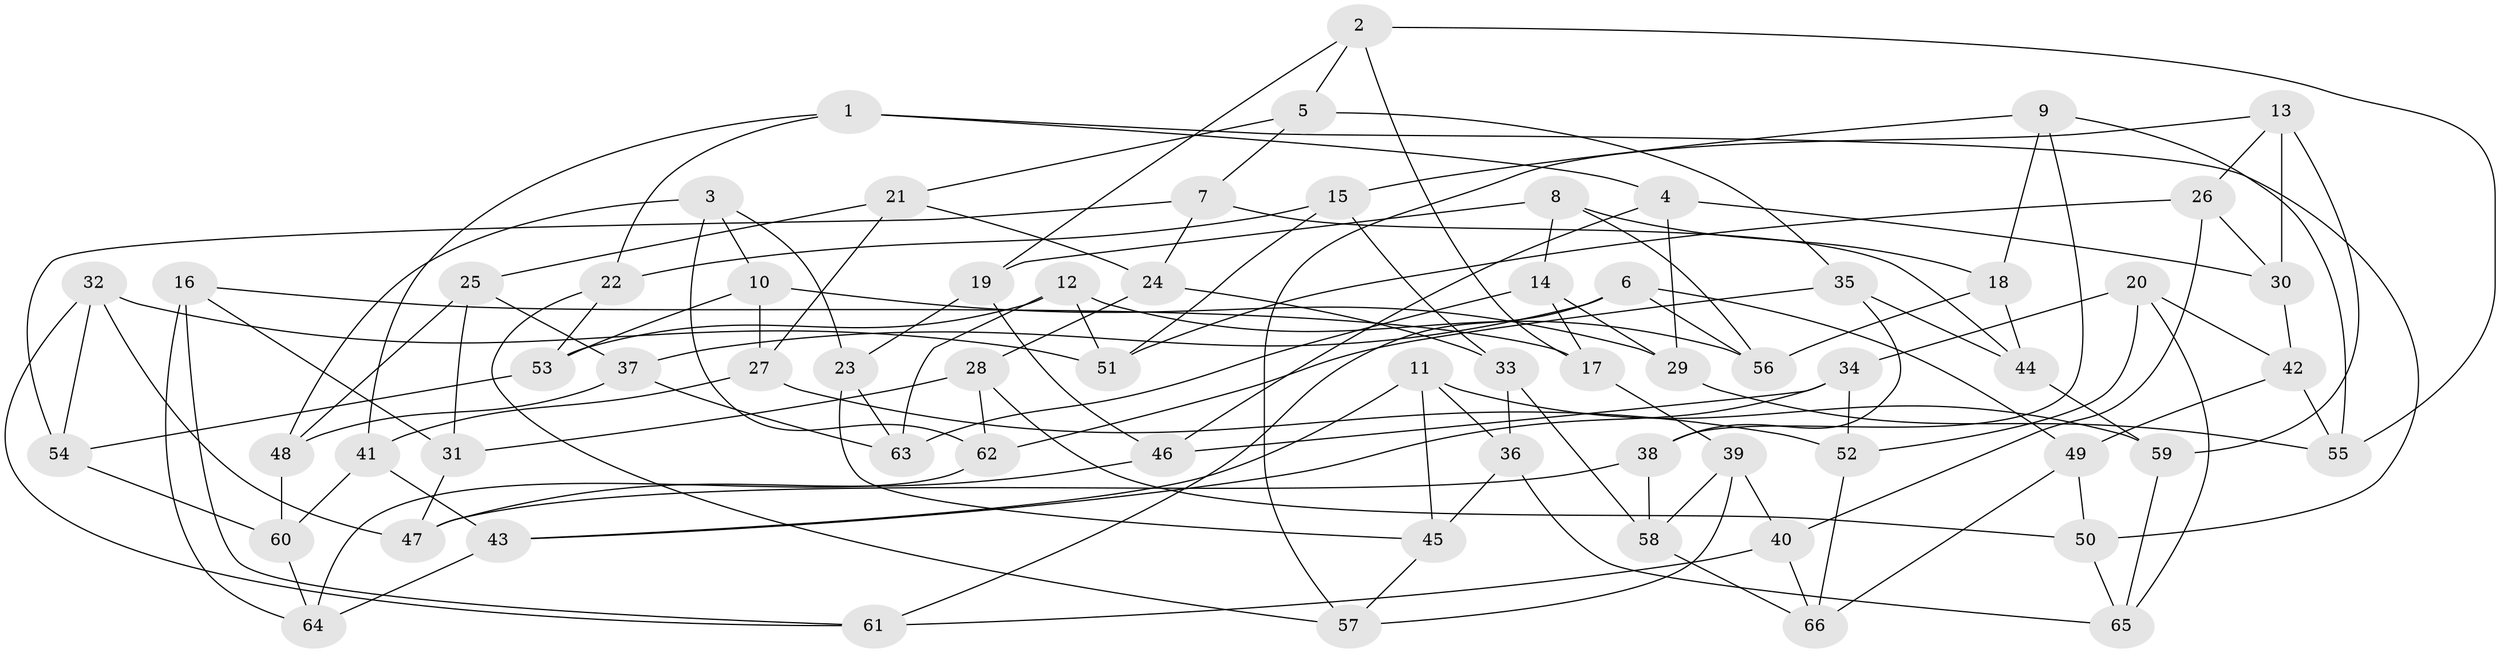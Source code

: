 // Generated by graph-tools (version 1.1) at 2025/50/03/09/25 03:50:50]
// undirected, 66 vertices, 132 edges
graph export_dot {
graph [start="1"]
  node [color=gray90,style=filled];
  1;
  2;
  3;
  4;
  5;
  6;
  7;
  8;
  9;
  10;
  11;
  12;
  13;
  14;
  15;
  16;
  17;
  18;
  19;
  20;
  21;
  22;
  23;
  24;
  25;
  26;
  27;
  28;
  29;
  30;
  31;
  32;
  33;
  34;
  35;
  36;
  37;
  38;
  39;
  40;
  41;
  42;
  43;
  44;
  45;
  46;
  47;
  48;
  49;
  50;
  51;
  52;
  53;
  54;
  55;
  56;
  57;
  58;
  59;
  60;
  61;
  62;
  63;
  64;
  65;
  66;
  1 -- 4;
  1 -- 50;
  1 -- 22;
  1 -- 41;
  2 -- 19;
  2 -- 5;
  2 -- 55;
  2 -- 17;
  3 -- 48;
  3 -- 10;
  3 -- 62;
  3 -- 23;
  4 -- 46;
  4 -- 30;
  4 -- 29;
  5 -- 21;
  5 -- 7;
  5 -- 35;
  6 -- 56;
  6 -- 49;
  6 -- 37;
  6 -- 61;
  7 -- 54;
  7 -- 24;
  7 -- 44;
  8 -- 14;
  8 -- 56;
  8 -- 19;
  8 -- 18;
  9 -- 15;
  9 -- 18;
  9 -- 55;
  9 -- 38;
  10 -- 27;
  10 -- 29;
  10 -- 53;
  11 -- 59;
  11 -- 43;
  11 -- 36;
  11 -- 45;
  12 -- 51;
  12 -- 56;
  12 -- 63;
  12 -- 53;
  13 -- 30;
  13 -- 26;
  13 -- 57;
  13 -- 59;
  14 -- 29;
  14 -- 17;
  14 -- 63;
  15 -- 51;
  15 -- 33;
  15 -- 22;
  16 -- 31;
  16 -- 64;
  16 -- 61;
  16 -- 17;
  17 -- 39;
  18 -- 56;
  18 -- 44;
  19 -- 23;
  19 -- 46;
  20 -- 34;
  20 -- 52;
  20 -- 65;
  20 -- 42;
  21 -- 25;
  21 -- 24;
  21 -- 27;
  22 -- 57;
  22 -- 53;
  23 -- 45;
  23 -- 63;
  24 -- 33;
  24 -- 28;
  25 -- 48;
  25 -- 37;
  25 -- 31;
  26 -- 40;
  26 -- 51;
  26 -- 30;
  27 -- 52;
  27 -- 41;
  28 -- 62;
  28 -- 50;
  28 -- 31;
  29 -- 55;
  30 -- 42;
  31 -- 47;
  32 -- 54;
  32 -- 61;
  32 -- 51;
  32 -- 47;
  33 -- 58;
  33 -- 36;
  34 -- 52;
  34 -- 46;
  34 -- 43;
  35 -- 44;
  35 -- 62;
  35 -- 38;
  36 -- 45;
  36 -- 65;
  37 -- 63;
  37 -- 48;
  38 -- 47;
  38 -- 58;
  39 -- 58;
  39 -- 57;
  39 -- 40;
  40 -- 66;
  40 -- 61;
  41 -- 60;
  41 -- 43;
  42 -- 49;
  42 -- 55;
  43 -- 64;
  44 -- 59;
  45 -- 57;
  46 -- 47;
  48 -- 60;
  49 -- 66;
  49 -- 50;
  50 -- 65;
  52 -- 66;
  53 -- 54;
  54 -- 60;
  58 -- 66;
  59 -- 65;
  60 -- 64;
  62 -- 64;
}
